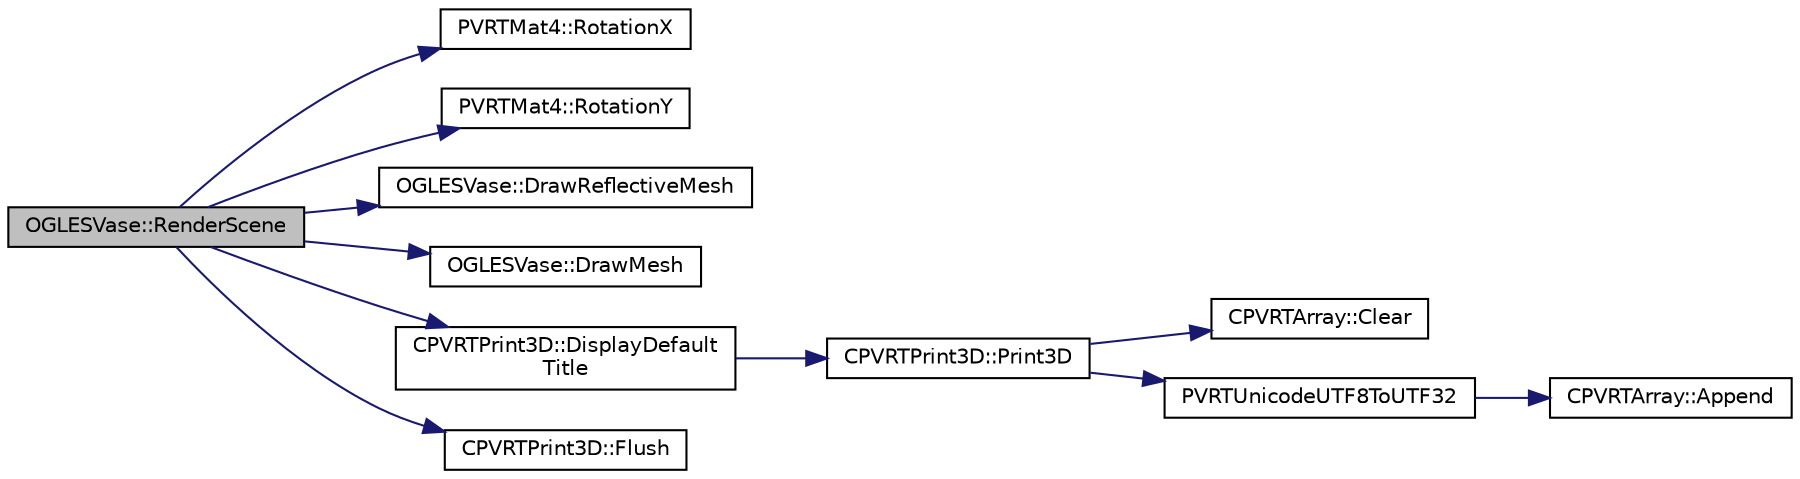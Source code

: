 digraph "OGLESVase::RenderScene"
{
  edge [fontname="Helvetica",fontsize="10",labelfontname="Helvetica",labelfontsize="10"];
  node [fontname="Helvetica",fontsize="10",shape=record];
  rankdir="LR";
  Node1 [label="OGLESVase::RenderScene",height=0.2,width=0.4,color="black", fillcolor="grey75", style="filled", fontcolor="black"];
  Node1 -> Node2 [color="midnightblue",fontsize="10",style="solid"];
  Node2 [label="PVRTMat4::RotationX",height=0.2,width=0.4,color="black", fillcolor="white", style="filled",URL="$struct_p_v_r_t_mat4.html#a5fe3d2aedca6a9d96110ce0c8566e7af",tooltip="Calculates a matrix corresponding to a rotation of angle degrees about the X axis. "];
  Node1 -> Node3 [color="midnightblue",fontsize="10",style="solid"];
  Node3 [label="PVRTMat4::RotationY",height=0.2,width=0.4,color="black", fillcolor="white", style="filled",URL="$struct_p_v_r_t_mat4.html#ae963b3a45f031ed3eb6c56f4ce9e5426",tooltip="Calculates a matrix corresponding to a rotation of angle degrees about the Y axis. "];
  Node1 -> Node4 [color="midnightblue",fontsize="10",style="solid"];
  Node4 [label="OGLESVase::DrawReflectiveMesh",height=0.2,width=0.4,color="black", fillcolor="white", style="filled",URL="$class_o_g_l_e_s_vase.html#abf5fb03240ac6a64c9bbd73da5328a3c"];
  Node1 -> Node5 [color="midnightblue",fontsize="10",style="solid"];
  Node5 [label="OGLESVase::DrawMesh",height=0.2,width=0.4,color="black", fillcolor="white", style="filled",URL="$class_o_g_l_e_s_vase.html#ac7a4e7dee6d182ea447e0d2eddd6ecc0"];
  Node1 -> Node6 [color="midnightblue",fontsize="10",style="solid"];
  Node6 [label="CPVRTPrint3D::DisplayDefault\lTitle",height=0.2,width=0.4,color="black", fillcolor="white", style="filled",URL="$class_c_p_v_r_t_print3_d.html#a2bccb1ef64d69a433696094987799d79",tooltip="Creates a default title with predefined position and colours. It displays as well company logos when ..."];
  Node6 -> Node7 [color="midnightblue",fontsize="10",style="solid"];
  Node7 [label="CPVRTPrint3D::Print3D",height=0.2,width=0.4,color="black", fillcolor="white", style="filled",URL="$class_c_p_v_r_t_print3_d.html#afd98a5ba4e3f9183ceb615566a64f843",tooltip="Display 3D text on screen. CPVRTPrint3D::SetTextures(...) must have been called beforehand. This function accepts formatting in the printf way. "];
  Node7 -> Node8 [color="midnightblue",fontsize="10",style="solid"];
  Node8 [label="CPVRTArray::Clear",height=0.2,width=0.4,color="black", fillcolor="white", style="filled",URL="$class_c_p_v_r_t_array.html#ad1e3c37b05d484c9e5598899d6611440",tooltip="Clears the array. "];
  Node7 -> Node9 [color="midnightblue",fontsize="10",style="solid"];
  Node9 [label="PVRTUnicodeUTF8ToUTF32",height=0.2,width=0.4,color="black", fillcolor="white", style="filled",URL="$_p_v_r_t_unicode_8h.html#a54150f433be76ed547efa36329d48341",tooltip="Decodes a UTF8-encoded string in to Unicode code points (UTF32). If pUTF8 is not null terminated..."];
  Node9 -> Node10 [color="midnightblue",fontsize="10",style="solid"];
  Node10 [label="CPVRTArray::Append",height=0.2,width=0.4,color="black", fillcolor="white", style="filled",URL="$class_c_p_v_r_t_array.html#a1af5aeb05badf2783dbc7ec5b98cead2",tooltip="Appends an element to the end of the array, expanding it if necessary. "];
  Node1 -> Node11 [color="midnightblue",fontsize="10",style="solid"];
  Node11 [label="CPVRTPrint3D::Flush",height=0.2,width=0.4,color="black", fillcolor="white", style="filled",URL="$class_c_p_v_r_t_print3_d.html#ad7d1d707351cc84ec0614487e4acc6b1",tooltip="Flushes all the print text commands. "];
}

